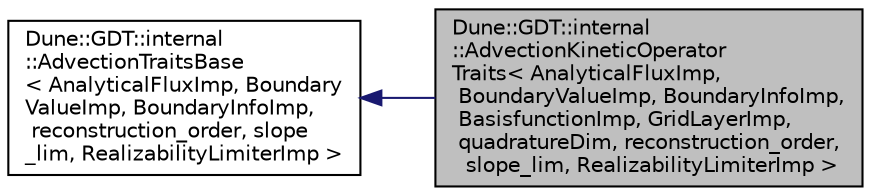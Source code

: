 digraph "Dune::GDT::internal::AdvectionKineticOperatorTraits&lt; AnalyticalFluxImp, BoundaryValueImp, BoundaryInfoImp, BasisfunctionImp, GridLayerImp, quadratureDim, reconstruction_order, slope_lim, RealizabilityLimiterImp &gt;"
{
  edge [fontname="Helvetica",fontsize="10",labelfontname="Helvetica",labelfontsize="10"];
  node [fontname="Helvetica",fontsize="10",shape=record];
  rankdir="LR";
  Node0 [label="Dune::GDT::internal\l::AdvectionKineticOperator\lTraits\< AnalyticalFluxImp,\l BoundaryValueImp, BoundaryInfoImp,\l BasisfunctionImp, GridLayerImp,\l quadratureDim, reconstruction_order,\l slope_lim, RealizabilityLimiterImp \>",height=0.2,width=0.4,color="black", fillcolor="grey75", style="filled", fontcolor="black"];
  Node1 -> Node0 [dir="back",color="midnightblue",fontsize="10",style="solid",fontname="Helvetica"];
  Node1 [label="Dune::GDT::internal\l::AdvectionTraitsBase\l\< AnalyticalFluxImp, Boundary\lValueImp, BoundaryInfoImp,\l reconstruction_order, slope\l_lim, RealizabilityLimiterImp \>",height=0.2,width=0.4,color="black", fillcolor="white", style="filled",URL="$a01907.html"];
}
